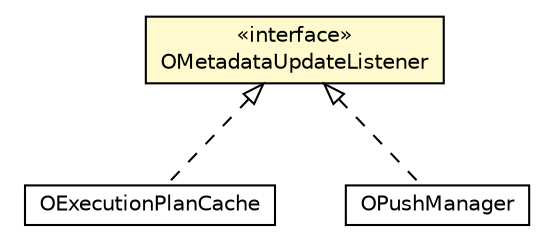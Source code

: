 #!/usr/local/bin/dot
#
# Class diagram 
# Generated by UMLGraph version R5_6-24-gf6e263 (http://www.umlgraph.org/)
#

digraph G {
	edge [fontname="Helvetica",fontsize=10,labelfontname="Helvetica",labelfontsize=10];
	node [fontname="Helvetica",fontsize=10,shape=plaintext];
	nodesep=0.25;
	ranksep=0.5;
	// com.orientechnologies.orient.core.db.OMetadataUpdateListener
	c4535718 [label=<<table title="com.orientechnologies.orient.core.db.OMetadataUpdateListener" border="0" cellborder="1" cellspacing="0" cellpadding="2" port="p" bgcolor="lemonChiffon" href="./OMetadataUpdateListener.html">
		<tr><td><table border="0" cellspacing="0" cellpadding="1">
<tr><td align="center" balign="center"> &#171;interface&#187; </td></tr>
<tr><td align="center" balign="center"> OMetadataUpdateListener </td></tr>
		</table></td></tr>
		</table>>, URL="./OMetadataUpdateListener.html", fontname="Helvetica", fontcolor="black", fontsize=10.0];
	// com.orientechnologies.orient.core.sql.parser.OExecutionPlanCache
	c4536289 [label=<<table title="com.orientechnologies.orient.core.sql.parser.OExecutionPlanCache" border="0" cellborder="1" cellspacing="0" cellpadding="2" port="p" href="../sql/parser/OExecutionPlanCache.html">
		<tr><td><table border="0" cellspacing="0" cellpadding="1">
<tr><td align="center" balign="center"> OExecutionPlanCache </td></tr>
		</table></td></tr>
		</table>>, URL="../sql/parser/OExecutionPlanCache.html", fontname="Helvetica", fontcolor="black", fontsize=10.0];
	// com.orientechnologies.orient.server.OPushManager
	c4537583 [label=<<table title="com.orientechnologies.orient.server.OPushManager" border="0" cellborder="1" cellspacing="0" cellpadding="2" port="p" href="../../server/OPushManager.html">
		<tr><td><table border="0" cellspacing="0" cellpadding="1">
<tr><td align="center" balign="center"> OPushManager </td></tr>
		</table></td></tr>
		</table>>, URL="../../server/OPushManager.html", fontname="Helvetica", fontcolor="black", fontsize=10.0];
	//com.orientechnologies.orient.core.sql.parser.OExecutionPlanCache implements com.orientechnologies.orient.core.db.OMetadataUpdateListener
	c4535718:p -> c4536289:p [dir=back,arrowtail=empty,style=dashed];
	//com.orientechnologies.orient.server.OPushManager implements com.orientechnologies.orient.core.db.OMetadataUpdateListener
	c4535718:p -> c4537583:p [dir=back,arrowtail=empty,style=dashed];
}

